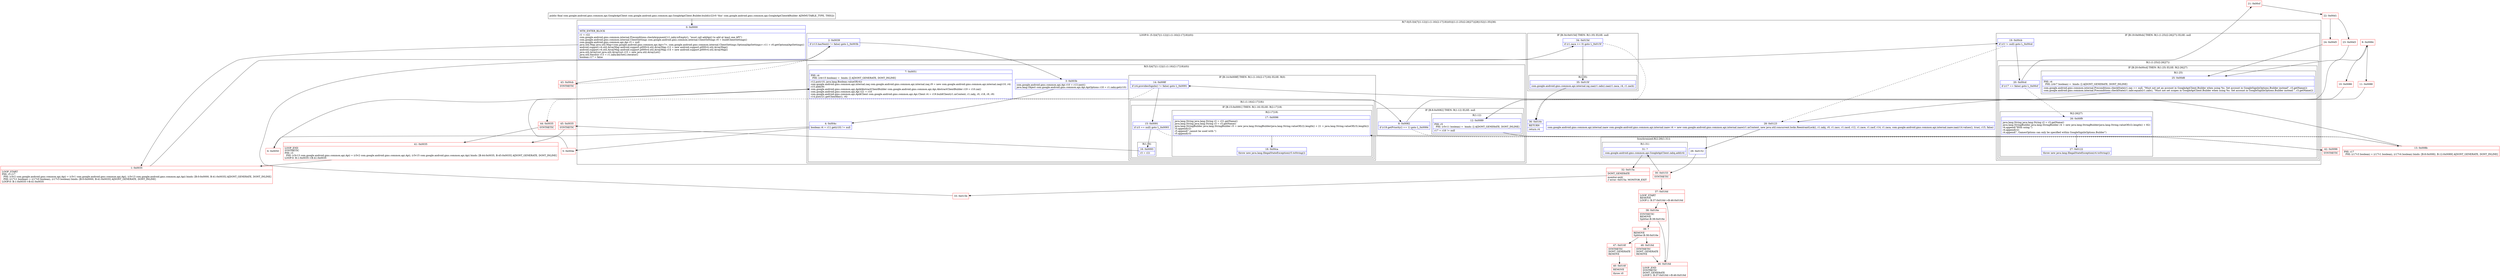 digraph "CFG forcom.google.android.gms.common.api.GoogleApiClient.Builder.build()Lcom\/google\/android\/gms\/common\/api\/GoogleApiClient;" {
subgraph cluster_Region_2011065293 {
label = "R(7:0|(5:3|4|7|(1:12)|(1:(1:16)(2:17|18))(0))|(1:(1:25)(2:26|27))|28|152|(1:35)|36)";
node [shape=record,color=blue];
Node_0 [shape=record,label="{0\:\ 0x0000|MTH_ENTER_BLOCK\l|r1 = r22\lcom.google.android.gms.common.internal.Preconditions.checkArgument(!r1.zaby.isEmpty(), \"must call addApi() to add at least one API\")\lcom.google.android.gms.common.internal.ClientSettings com.google.android.gms.common.internal.ClientSettings r0 = buildClientSettings()\lcom.google.android.gms.common.api.Api r3 = null\ljava.util.Map java.util.Map\<com.google.android.gms.common.api.Api\<?\>, com.google.android.gms.common.internal.ClientSettings.OptionalApiSettings\> r11 = r0.getOptionalApiSettings()\landroid.support.v4.util.ArrayMap android.support.p000v4.util.ArrayMap r12 = new android.support.p000v4.util.ArrayMap()\landroid.support.v4.util.ArrayMap android.support.p000v4.util.ArrayMap r14 = new android.support.p000v4.util.ArrayMap()\ljava.util.ArrayList java.util.ArrayList r15 = new java.util.ArrayList()\ljava.util.Iterator r13 = r1.zaby.keySet().iterator()\lboolean r17 = false\l}"];
subgraph cluster_LoopRegion_1161596230 {
label = "LOOP:0: (5:3|4|7|(1:12)|(1:(1:16)(2:17|18))(0))";
node [shape=record,color=blue];
Node_2 [shape=record,label="{2\:\ 0x0039|if (r13.hasNext() != false) goto L_0x003b\l}"];
subgraph cluster_Region_197140670 {
label = "R(5:3|4|7|(1:12)|(1:(1:16)(2:17|18))(0))";
node [shape=record,color=blue];
Node_3 [shape=record,label="{3\:\ 0x003b|com.google.android.gms.common.api.Api r10 = r13.next()\ljava.lang.Object com.google.android.gms.common.api.Api.ApiOptions r18 = r1.zaby.get(r10)\l}"];
Node_4 [shape=record,label="{4\:\ 0x004c|boolean r4 = r11.get(r10) != null\l}"];
Node_7 [shape=record,label="{7\:\ 0x0051|PHI: r4 \l  PHI: (r4v15 boolean) =  binds: [] A[DONT_GENERATE, DONT_INLINE]\l|r12.put(r10, java.lang.Boolean.valueOf(r4))\lcom.google.android.gms.common.api.internal.zaq com.google.android.gms.common.api.internal.zaq r9 = new com.google.android.gms.common.api.internal.zaq(r10, r4)\lr15.add(r9)\lcom.google.android.gms.common.api.Api$AbstractClientBuilder com.google.android.gms.common.api.Api.AbstractClientBuilder r19 = r10.zai()\lcom.google.android.gms.common.api.Api r21 = r10\lcom.google.android.gms.common.api.Api$Client com.google.android.gms.common.api.Api.Client r4 = r19.buildClient(r1.mContext, r1.zabj, r0, r18, r9, r9)\lr14.put(r21.getClientKey(), r4)\l}"];
subgraph cluster_IfRegion_1777951735 {
label = "IF [B:8:0x0082] THEN: R(1:12) ELSE: null";
node [shape=record,color=blue];
Node_8 [shape=record,label="{8\:\ 0x0082|if (r19.getPriority() == 1) goto L_0x0084\l}"];
subgraph cluster_Region_1784021435 {
label = "R(1:12)";
node [shape=record,color=blue];
Node_12 [shape=record,label="{12\:\ 0x0089|PHI: r5 \l  PHI: (r5v11 boolean) =  binds: [] A[DONT_GENERATE, DONT_INLINE]\l|r17 = r18 != null\l}"];
}
}
subgraph cluster_IfRegion_1824739674 {
label = "IF [B:14:0x008f] THEN: R(1:(1:16)(2:17|18)) ELSE: R(0)";
node [shape=record,color=blue];
Node_14 [shape=record,label="{14\:\ 0x008f|if (r4.providesSignIn() != false) goto L_0x0091\l}"];
subgraph cluster_Region_1380062295 {
label = "R(1:(1:16)(2:17|18))";
node [shape=record,color=blue];
subgraph cluster_IfRegion_1256320161 {
label = "IF [B:15:0x0091] THEN: R(1:16) ELSE: R(2:17|18)";
node [shape=record,color=blue];
Node_15 [shape=record,label="{15\:\ 0x0091|if (r3 == null) goto L_0x0093\l}"];
subgraph cluster_Region_1956594604 {
label = "R(1:16)";
node [shape=record,color=blue];
Node_16 [shape=record,label="{16\:\ 0x0093|r3 = r21\l}"];
}
subgraph cluster_Region_1323660851 {
label = "R(2:17|18)";
node [shape=record,color=blue];
Node_17 [shape=record,label="{17\:\ 0x0096|java.lang.String java.lang.String r2 = r21.getName()\ljava.lang.String java.lang.String r3 = r3.getName()\ljava.lang.StringBuilder java.lang.StringBuilder r5 = new java.lang.StringBuilder(java.lang.String.valueOf(r2).length() + 21 + java.lang.String.valueOf(r3).length())\lr5.append(r2)\lr5.append(\" cannot be used with \")\lr5.append(r3)\l}"];
Node_18 [shape=record,label="{18\:\ 0x00ca|throw new java.lang.IllegalStateException(r5.toString())\l}"];
}
}
}
subgraph cluster_Region_1485974464 {
label = "R(0)";
node [shape=record,color=blue];
}
}
}
}
subgraph cluster_IfRegion_1143630465 {
label = "IF [B:19:0x00cb] THEN: R(1:(1:25)(2:26|27)) ELSE: null";
node [shape=record,color=blue];
Node_19 [shape=record,label="{19\:\ 0x00cb|if (r3 != null) goto L_0x00cd\l}"];
subgraph cluster_Region_1047145211 {
label = "R(1:(1:25)(2:26|27))";
node [shape=record,color=blue];
subgraph cluster_IfRegion_2101284882 {
label = "IF [B:20:0x00cd] THEN: R(1:25) ELSE: R(2:26|27)";
node [shape=record,color=blue];
Node_20 [shape=record,label="{20\:\ 0x00cd|if (r17 == false) goto L_0x00cf\l}"];
subgraph cluster_Region_1244054411 {
label = "R(1:25)";
node [shape=record,color=blue];
Node_25 [shape=record,label="{25\:\ 0x00d6|PHI: r4 \l  PHI: (r4v7 boolean) =  binds: [] A[DONT_GENERATE, DONT_INLINE]\l|com.google.android.gms.common.internal.Preconditions.checkState(r1.zax == null, \"Must not set an account in GoogleApiClient.Builder when using %s. Set account in GoogleSignInOptions.Builder instead\", r3.getName())\lcom.google.android.gms.common.internal.Preconditions.checkState(r1.zabr.equals(r1.zabs), \"Must not set scopes in GoogleApiClient.Builder when using %s. Set account in GoogleSignInOptions.Builder instead.\", r3.getName())\l}"];
}
subgraph cluster_Region_258456202 {
label = "R(2:26|27)";
node [shape=record,color=blue];
Node_26 [shape=record,label="{26\:\ 0x00f9|java.lang.String java.lang.String r2 = r3.getName()\ljava.lang.StringBuilder java.lang.StringBuilder r4 = new java.lang.StringBuilder(java.lang.String.valueOf(r2).length() + 82)\lr4.append(\"With using \")\lr4.append(r2)\lr4.append(\", GamesOptions can only be specified within GoogleSignInOptions.Builder\")\l}"];
Node_27 [shape=record,label="{27\:\ 0x0122|throw new java.lang.IllegalStateException(r4.toString())\l}"];
}
}
}
}
Node_28 [shape=record,label="{28\:\ 0x0123|com.google.android.gms.common.api.internal.zaaw com.google.android.gms.common.api.internal.zaaw r4 = new com.google.android.gms.common.api.internal.zaaw(r1.mContext, new java.util.concurrent.locks.ReentrantLock(), r1.zabj, r0, r1.zacc, r1.zacd, r12, r1.zace, r1.zacf, r14, r1.zaca, com.google.android.gms.common.api.internal.zaaw.zaa(r14.values(), true), r15, false)\l}"];
subgraph cluster_SynchronizedRegion_522049229 {
label = "Synchronized:R(2:29|(1:31))";
node [shape=record,color=blue];
Node_29 [shape=record,label="{29\:\ 0x0152}"];
subgraph cluster_Region_33144485 {
label = "R(1:31)";
node [shape=record,color=blue];
Node_31 [shape=record,label="{31\:\ ?|com.google.android.gms.common.api.GoogleApiClient.zabq.add(r4)\l}"];
}
}
subgraph cluster_IfRegion_1572833749 {
label = "IF [B:34:0x015d] THEN: R(1:35) ELSE: null";
node [shape=record,color=blue];
Node_34 [shape=record,label="{34\:\ 0x015d|if (r1.zaca \>= 0) goto L_0x015f\l}"];
subgraph cluster_Region_863565818 {
label = "R(1:35)";
node [shape=record,color=blue];
Node_35 [shape=record,label="{35\:\ 0x015f|com.google.android.gms.common.api.internal.zaj.zaa(r1.zabz).zaa(r1.zaca, r4, r1.zacb)\l}"];
}
}
Node_36 [shape=record,label="{36\:\ 0x016c|RETURN\l|return r4\l}"];
}
Node_1 [shape=record,color=red,label="{1\:\ 0x0035|LOOP_START\lPHI: r3 r17 \l  PHI: (r3v2 com.google.android.gms.common.api.Api) = (r3v1 com.google.android.gms.common.api.Api), (r3v13 com.google.android.gms.common.api.Api) binds: [B:0:0x0000, B:41:0x0035] A[DONT_GENERATE, DONT_INLINE]\l  PHI: (r17v1 boolean) = (r17v0 boolean), (r17v3 boolean) binds: [B:0:0x0000, B:41:0x0035] A[DONT_GENERATE, DONT_INLINE]\lLOOP:0: B:1:0x0035\-\>B:41:0x0035\l}"];
Node_5 [shape=record,color=red,label="{5\:\ 0x004e}"];
Node_6 [shape=record,color=red,label="{6\:\ 0x0050}"];
Node_9 [shape=record,color=red,label="{9\:\ 0x0084}"];
Node_10 [shape=record,color=red,label="{10\:\ 0x0086}"];
Node_11 [shape=record,color=red,label="{11\:\ 0x0088}"];
Node_13 [shape=record,color=red,label="{13\:\ 0x008b|PHI: r17 \l  PHI: (r17v3 boolean) = (r17v1 boolean), (r17v4 boolean) binds: [B:8:0x0082, B:12:0x0089] A[DONT_GENERATE, DONT_INLINE]\l}"];
Node_21 [shape=record,color=red,label="{21\:\ 0x00cf}"];
Node_22 [shape=record,color=red,label="{22\:\ 0x00d1}"];
Node_23 [shape=record,color=red,label="{23\:\ 0x00d3}"];
Node_24 [shape=record,color=red,label="{24\:\ 0x00d5}"];
Node_30 [shape=record,color=red,label="{30\:\ 0x0153|SYNTHETIC\l}"];
Node_32 [shape=record,color=red,label="{32\:\ 0x015a|DONT_GENERATE\l|monitor\-exit(\l\/\/ error: 0x015a: MONITOR_EXIT  \l}"];
Node_33 [shape=record,color=red,label="{33\:\ 0x015b}"];
Node_37 [shape=record,color=red,label="{37\:\ 0x016d|LOOP_START\lREMOVE\lLOOP:1: B:37:0x016d\-\>B:46:0x016d\l}"];
Node_38 [shape=record,color=red,label="{38\:\ 0x016e|SYNTHETIC\lREMOVE\lSplitter:B:38:0x016e\l}"];
Node_39 [shape=record,color=red,label="{39\:\ ?|REMOVE\lSplitter:B:38:0x016e\l}"];
Node_40 [shape=record,color=red,label="{40\:\ 0x016f|REMOVE\l|throw r0\l}"];
Node_41 [shape=record,color=red,label="{41\:\ 0x0035|LOOP_END\lSYNTHETIC\lPHI: r3 \l  PHI: (r3v13 com.google.android.gms.common.api.Api) = (r3v2 com.google.android.gms.common.api.Api), (r3v15 com.google.android.gms.common.api.Api) binds: [B:44:0x0035, B:45:0x0035] A[DONT_GENERATE, DONT_INLINE]\lLOOP:0: B:1:0x0035\-\>B:41:0x0035\l}"];
Node_42 [shape=record,color=red,label="{42\:\ 0x0096|SYNTHETIC\l}"];
Node_43 [shape=record,color=red,label="{43\:\ 0x00cb|SYNTHETIC\l}"];
Node_44 [shape=record,color=red,label="{44\:\ 0x0035|SYNTHETIC\l}"];
Node_45 [shape=record,color=red,label="{45\:\ 0x0035|SYNTHETIC\l}"];
Node_46 [shape=record,color=red,label="{46\:\ 0x016d|LOOP_END\lSYNTHETIC\lDONT_GENERATE\lLOOP:1: B:37:0x016d\-\>B:46:0x016d\l}"];
Node_47 [shape=record,color=red,label="{47\:\ 0x016f|SYNTHETIC\lDONT_GENERATE\lREMOVE\l}"];
Node_48 [shape=record,color=red,label="{48\:\ 0x016d|SYNTHETIC\lDONT_GENERATE\lREMOVE\l}"];
MethodNode[shape=record,label="{public final com.google.android.gms.common.api.GoogleApiClient com.google.android.gms.common.api.GoogleApiClient.Builder.build((r22v0 'this' com.google.android.gms.common.api.GoogleApiClient$Builder A[IMMUTABLE_TYPE, THIS])) }"];
MethodNode -> Node_0;
Node_0 -> Node_1;
Node_2 -> Node_3;
Node_2 -> Node_43[style=dashed];
Node_3 -> Node_4;
Node_4 -> Node_5;
Node_4 -> Node_6;
Node_7 -> Node_8;
Node_8 -> Node_9;
Node_8 -> Node_13[style=dashed];
Node_12 -> Node_13;
Node_14 -> Node_15;
Node_14 -> Node_44[style=dashed];
Node_15 -> Node_16;
Node_15 -> Node_42[style=dashed];
Node_16 -> Node_45;
Node_17 -> Node_18;
Node_19 -> Node_20;
Node_19 -> Node_28[style=dashed];
Node_20 -> Node_21;
Node_20 -> Node_26[style=dashed];
Node_25 -> Node_28;
Node_26 -> Node_27;
Node_28 -> Node_29;
Node_29 -> Node_30;
Node_31 -> Node_32;
Node_34 -> Node_35;
Node_34 -> Node_36[style=dashed];
Node_35 -> Node_36;
Node_1 -> Node_2;
Node_5 -> Node_7;
Node_6 -> Node_7;
Node_9 -> Node_10;
Node_9 -> Node_11;
Node_10 -> Node_12;
Node_11 -> Node_12;
Node_13 -> Node_14;
Node_21 -> Node_22;
Node_22 -> Node_23;
Node_22 -> Node_24;
Node_23 -> Node_25;
Node_24 -> Node_25;
Node_30 -> Node_31;
Node_30 -> Node_37;
Node_32 -> Node_33;
Node_33 -> Node_34;
Node_37 -> Node_38;
Node_38 -> Node_39;
Node_38 -> Node_46;
Node_39 -> Node_47;
Node_39 -> Node_48;
Node_41 -> Node_1;
Node_42 -> Node_17;
Node_43 -> Node_19;
Node_44 -> Node_41;
Node_45 -> Node_41;
Node_46 -> Node_37;
Node_47 -> Node_40;
Node_48 -> Node_46;
}

